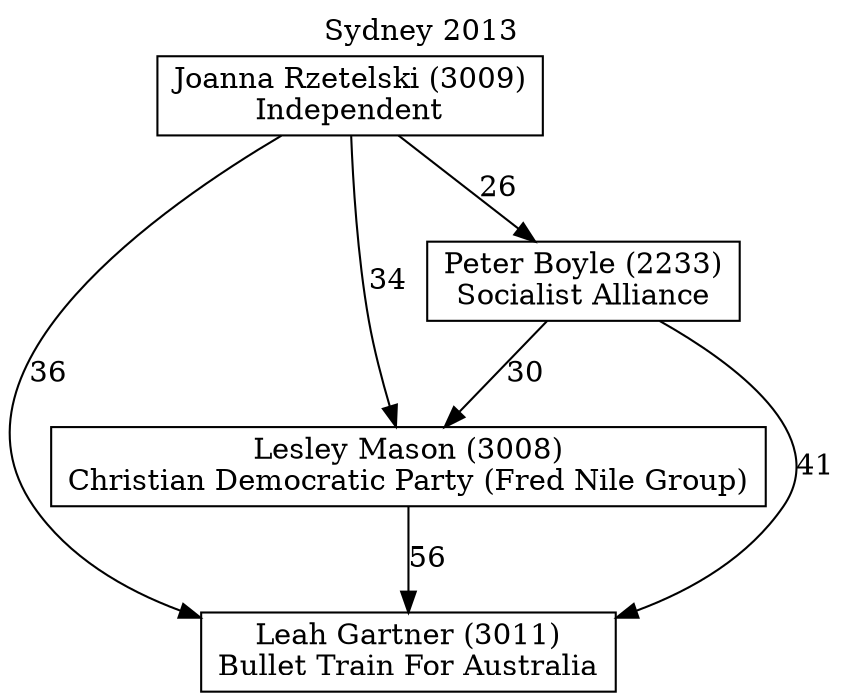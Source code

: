 // House preference flow
digraph "Leah Gartner (3011)_Sydney_2013" {
	graph [label="Sydney 2013" labelloc=t mclimit=10]
	node [shape=box]
	"Leah Gartner (3011)" [label="Leah Gartner (3011)
Bullet Train For Australia"]
	"Lesley Mason (3008)" [label="Lesley Mason (3008)
Christian Democratic Party (Fred Nile Group)"]
	"Peter Boyle (2233)" [label="Peter Boyle (2233)
Socialist Alliance"]
	"Joanna Rzetelski (3009)" [label="Joanna Rzetelski (3009)
Independent"]
	"Lesley Mason (3008)" -> "Leah Gartner (3011)" [label=56]
	"Peter Boyle (2233)" -> "Lesley Mason (3008)" [label=30]
	"Joanna Rzetelski (3009)" -> "Peter Boyle (2233)" [label=26]
	"Peter Boyle (2233)" -> "Leah Gartner (3011)" [label=41]
	"Joanna Rzetelski (3009)" -> "Leah Gartner (3011)" [label=36]
	"Joanna Rzetelski (3009)" -> "Lesley Mason (3008)" [label=34]
}
